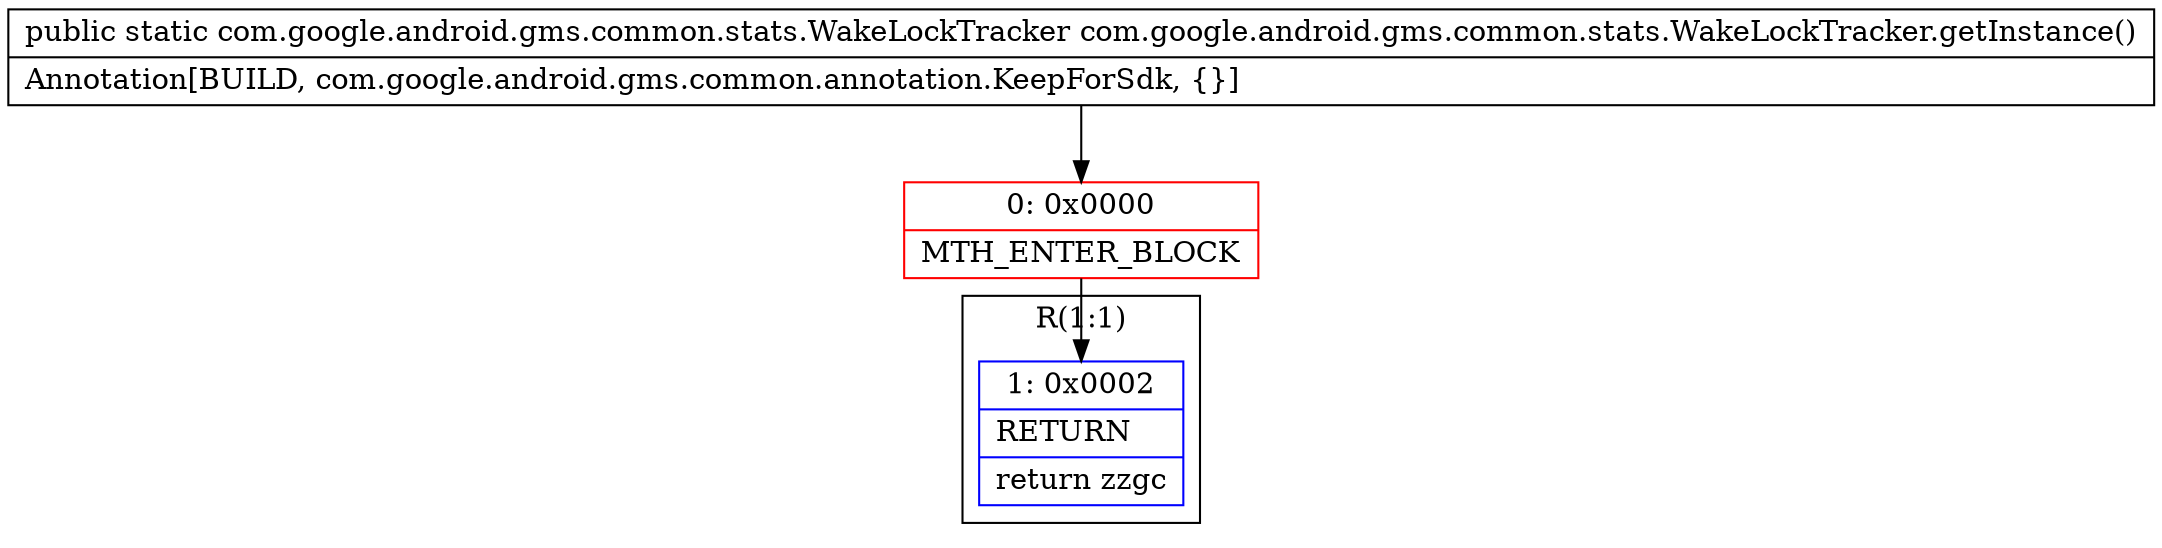digraph "CFG forcom.google.android.gms.common.stats.WakeLockTracker.getInstance()Lcom\/google\/android\/gms\/common\/stats\/WakeLockTracker;" {
subgraph cluster_Region_1417858125 {
label = "R(1:1)";
node [shape=record,color=blue];
Node_1 [shape=record,label="{1\:\ 0x0002|RETURN\l|return zzgc\l}"];
}
Node_0 [shape=record,color=red,label="{0\:\ 0x0000|MTH_ENTER_BLOCK\l}"];
MethodNode[shape=record,label="{public static com.google.android.gms.common.stats.WakeLockTracker com.google.android.gms.common.stats.WakeLockTracker.getInstance()  | Annotation[BUILD, com.google.android.gms.common.annotation.KeepForSdk, \{\}]\l}"];
MethodNode -> Node_0;
Node_0 -> Node_1;
}

